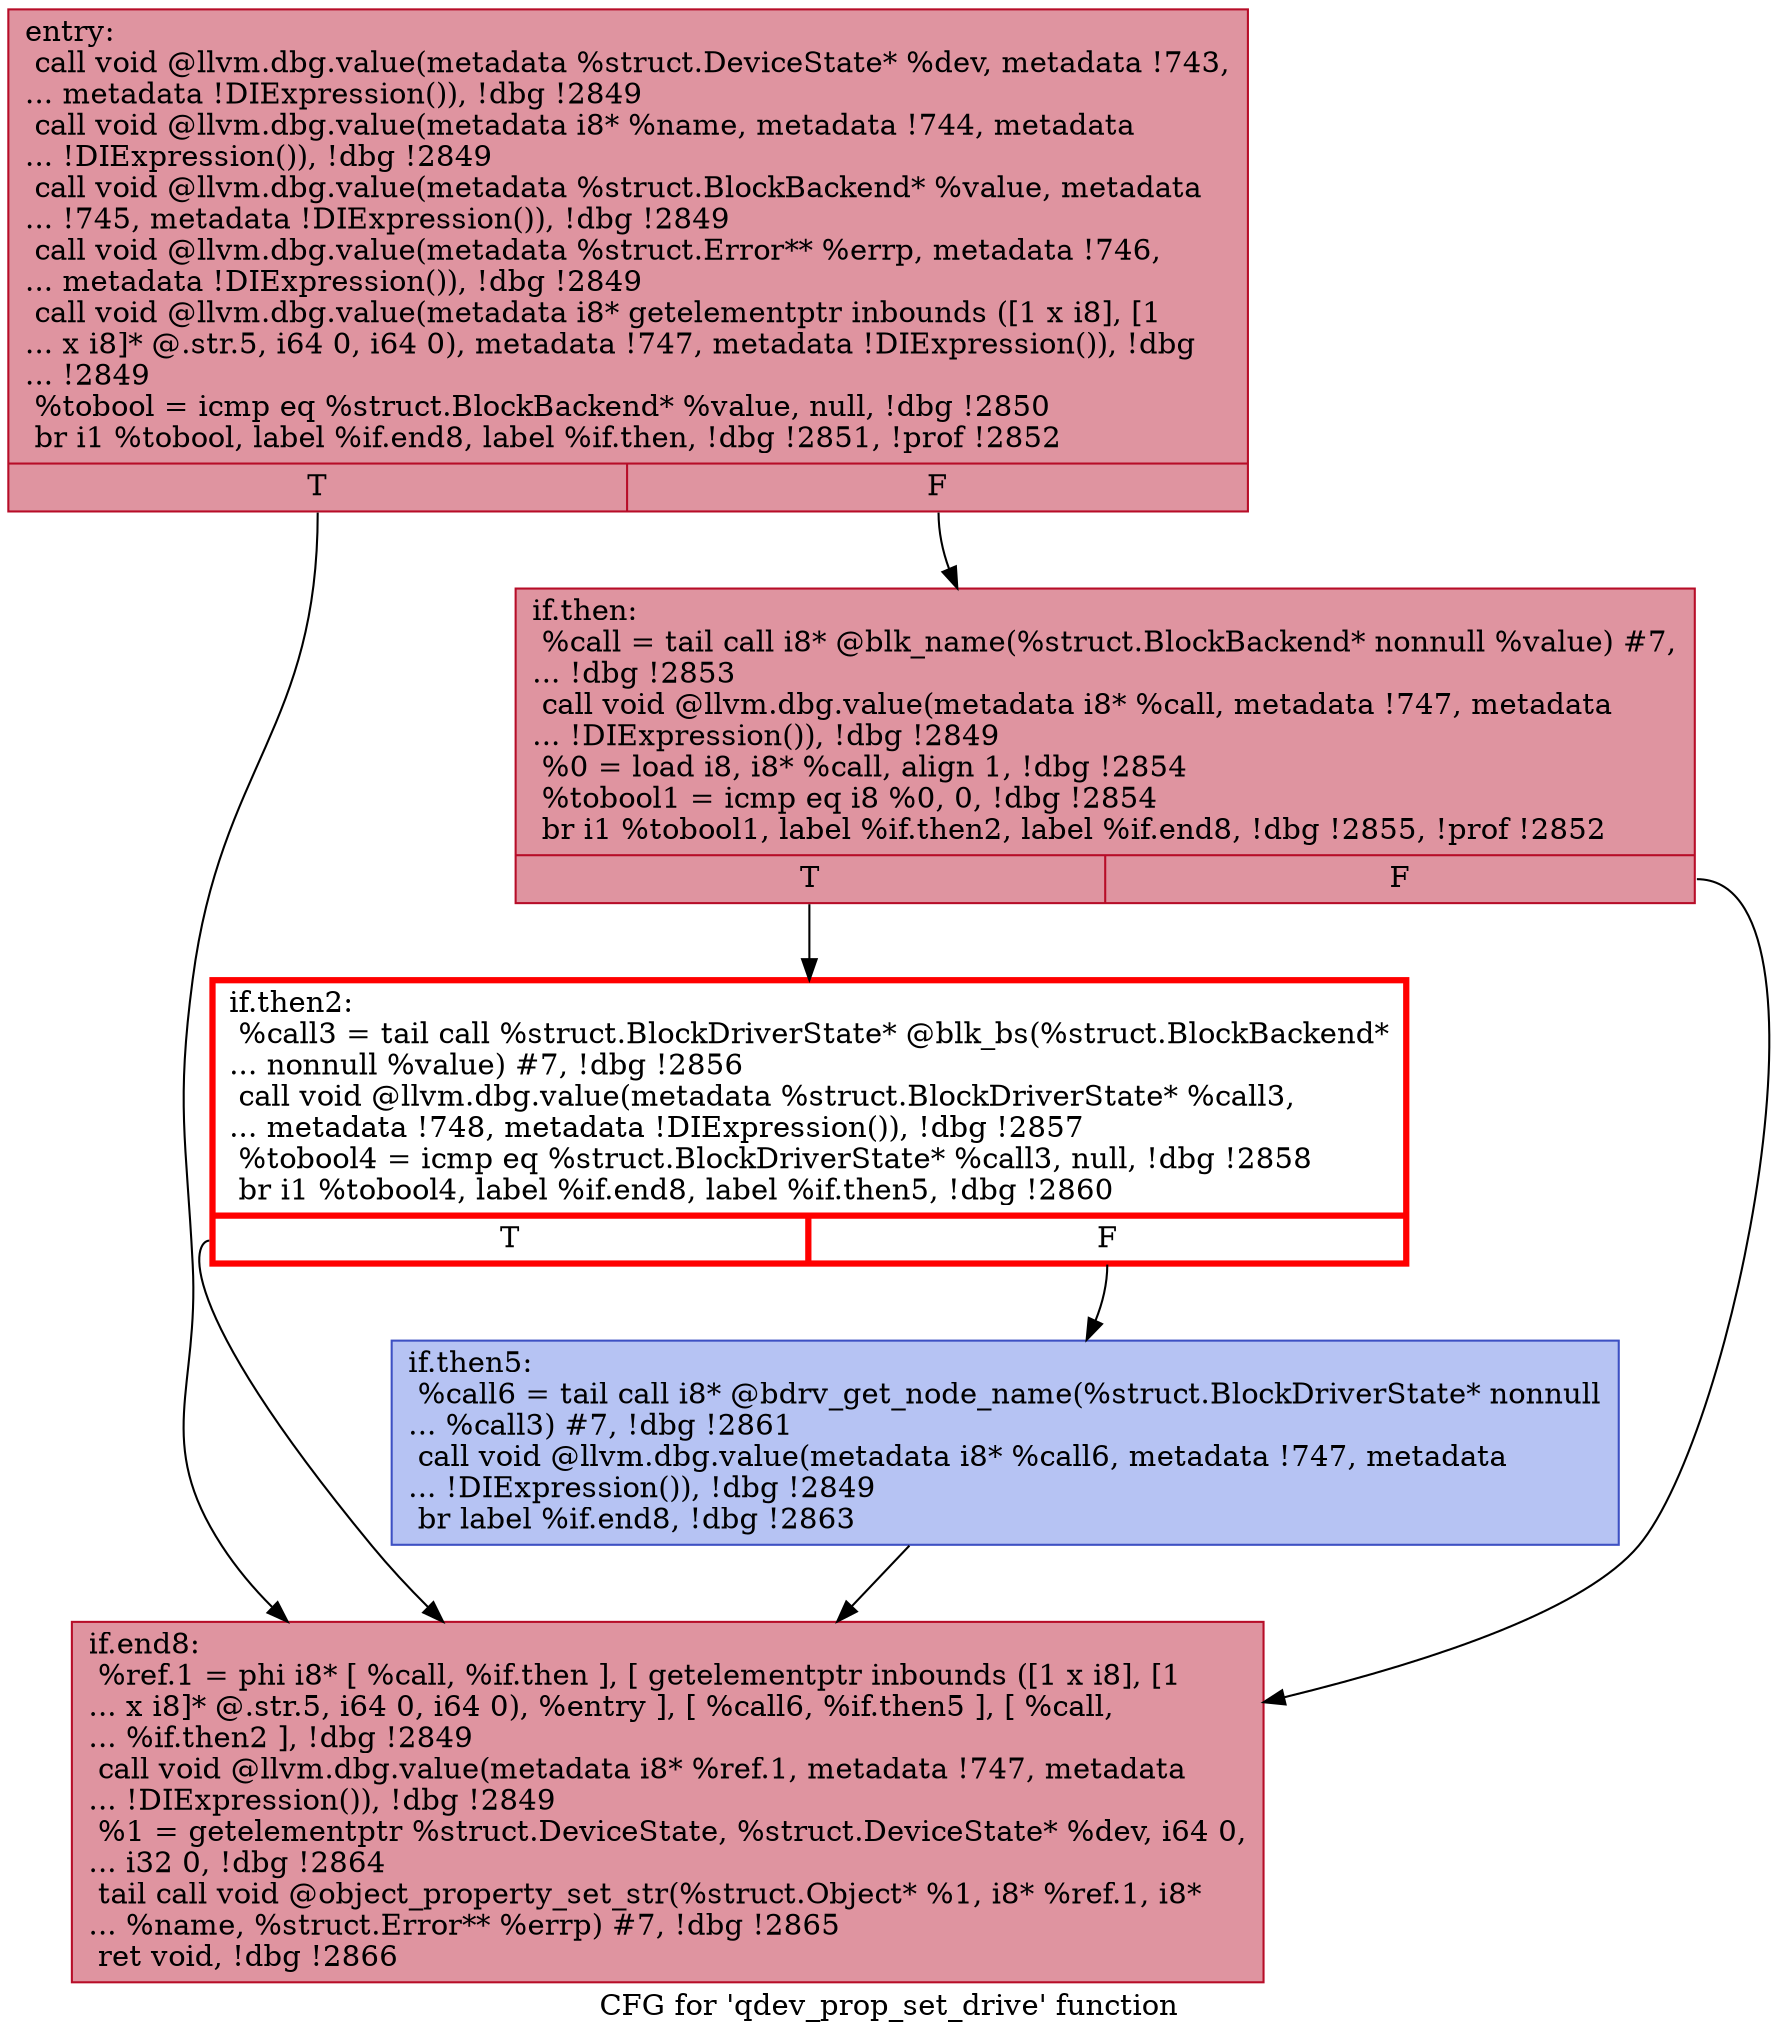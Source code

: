 digraph "CFG for 'qdev_prop_set_drive' function" {
	label="CFG for 'qdev_prop_set_drive' function";

	Node0x556c1841e670 [shape=record,color="#b70d28ff", style=filled, fillcolor="#b70d2870",label="{entry:\l  call void @llvm.dbg.value(metadata %struct.DeviceState* %dev, metadata !743,\l... metadata !DIExpression()), !dbg !2849\l  call void @llvm.dbg.value(metadata i8* %name, metadata !744, metadata\l... !DIExpression()), !dbg !2849\l  call void @llvm.dbg.value(metadata %struct.BlockBackend* %value, metadata\l... !745, metadata !DIExpression()), !dbg !2849\l  call void @llvm.dbg.value(metadata %struct.Error** %errp, metadata !746,\l... metadata !DIExpression()), !dbg !2849\l  call void @llvm.dbg.value(metadata i8* getelementptr inbounds ([1 x i8], [1\l... x i8]* @.str.5, i64 0, i64 0), metadata !747, metadata !DIExpression()), !dbg\l... !2849\l  %tobool = icmp eq %struct.BlockBackend* %value, null, !dbg !2850\l  br i1 %tobool, label %if.end8, label %if.then, !dbg !2851, !prof !2852\l|{<s0>T|<s1>F}}"];
	Node0x556c1841e670:s0 -> Node0x556c18432890;
	Node0x556c1841e670:s1 -> Node0x556c18432840;
	Node0x556c18432840 [shape=record,color="#b70d28ff", style=filled, fillcolor="#b70d2870",label="{if.then:                                          \l  %call = tail call i8* @blk_name(%struct.BlockBackend* nonnull %value) #7,\l... !dbg !2853\l  call void @llvm.dbg.value(metadata i8* %call, metadata !747, metadata\l... !DIExpression()), !dbg !2849\l  %0 = load i8, i8* %call, align 1, !dbg !2854\l  %tobool1 = icmp eq i8 %0, 0, !dbg !2854\l  br i1 %tobool1, label %if.then2, label %if.end8, !dbg !2855, !prof !2852\l|{<s0>T|<s1>F}}"];
	Node0x556c18432840:s0 -> Node0x556c18433140;
	Node0x556c18432840:s1 -> Node0x556c18432890;
	Node0x556c18433140 [shape=record,penwidth=3.0, color="red",label="{if.then2:                                         \l  %call3 = tail call %struct.BlockDriverState* @blk_bs(%struct.BlockBackend*\l... nonnull %value) #7, !dbg !2856\l  call void @llvm.dbg.value(metadata %struct.BlockDriverState* %call3,\l... metadata !748, metadata !DIExpression()), !dbg !2857\l  %tobool4 = icmp eq %struct.BlockDriverState* %call3, null, !dbg !2858\l  br i1 %tobool4, label %if.end8, label %if.then5, !dbg !2860\l|{<s0>T|<s1>F}}"];
	Node0x556c18433140:s0 -> Node0x556c18432890;
	Node0x556c18433140:s1 -> Node0x556c1850d850;
	Node0x556c1850d850 [shape=record,color="#3d50c3ff", style=filled, fillcolor="#5977e370",label="{if.then5:                                         \l  %call6 = tail call i8* @bdrv_get_node_name(%struct.BlockDriverState* nonnull\l... %call3) #7, !dbg !2861\l  call void @llvm.dbg.value(metadata i8* %call6, metadata !747, metadata\l... !DIExpression()), !dbg !2849\l  br label %if.end8, !dbg !2863\l}"];
	Node0x556c1850d850 -> Node0x556c18432890;
	Node0x556c18432890 [shape=record,color="#b70d28ff", style=filled, fillcolor="#b70d2870",label="{if.end8:                                          \l  %ref.1 = phi i8* [ %call, %if.then ], [ getelementptr inbounds ([1 x i8], [1\l... x i8]* @.str.5, i64 0, i64 0), %entry ], [ %call6, %if.then5 ], [ %call,\l... %if.then2 ], !dbg !2849\l  call void @llvm.dbg.value(metadata i8* %ref.1, metadata !747, metadata\l... !DIExpression()), !dbg !2849\l  %1 = getelementptr %struct.DeviceState, %struct.DeviceState* %dev, i64 0,\l... i32 0, !dbg !2864\l  tail call void @object_property_set_str(%struct.Object* %1, i8* %ref.1, i8*\l... %name, %struct.Error** %errp) #7, !dbg !2865\l  ret void, !dbg !2866\l}"];
}
